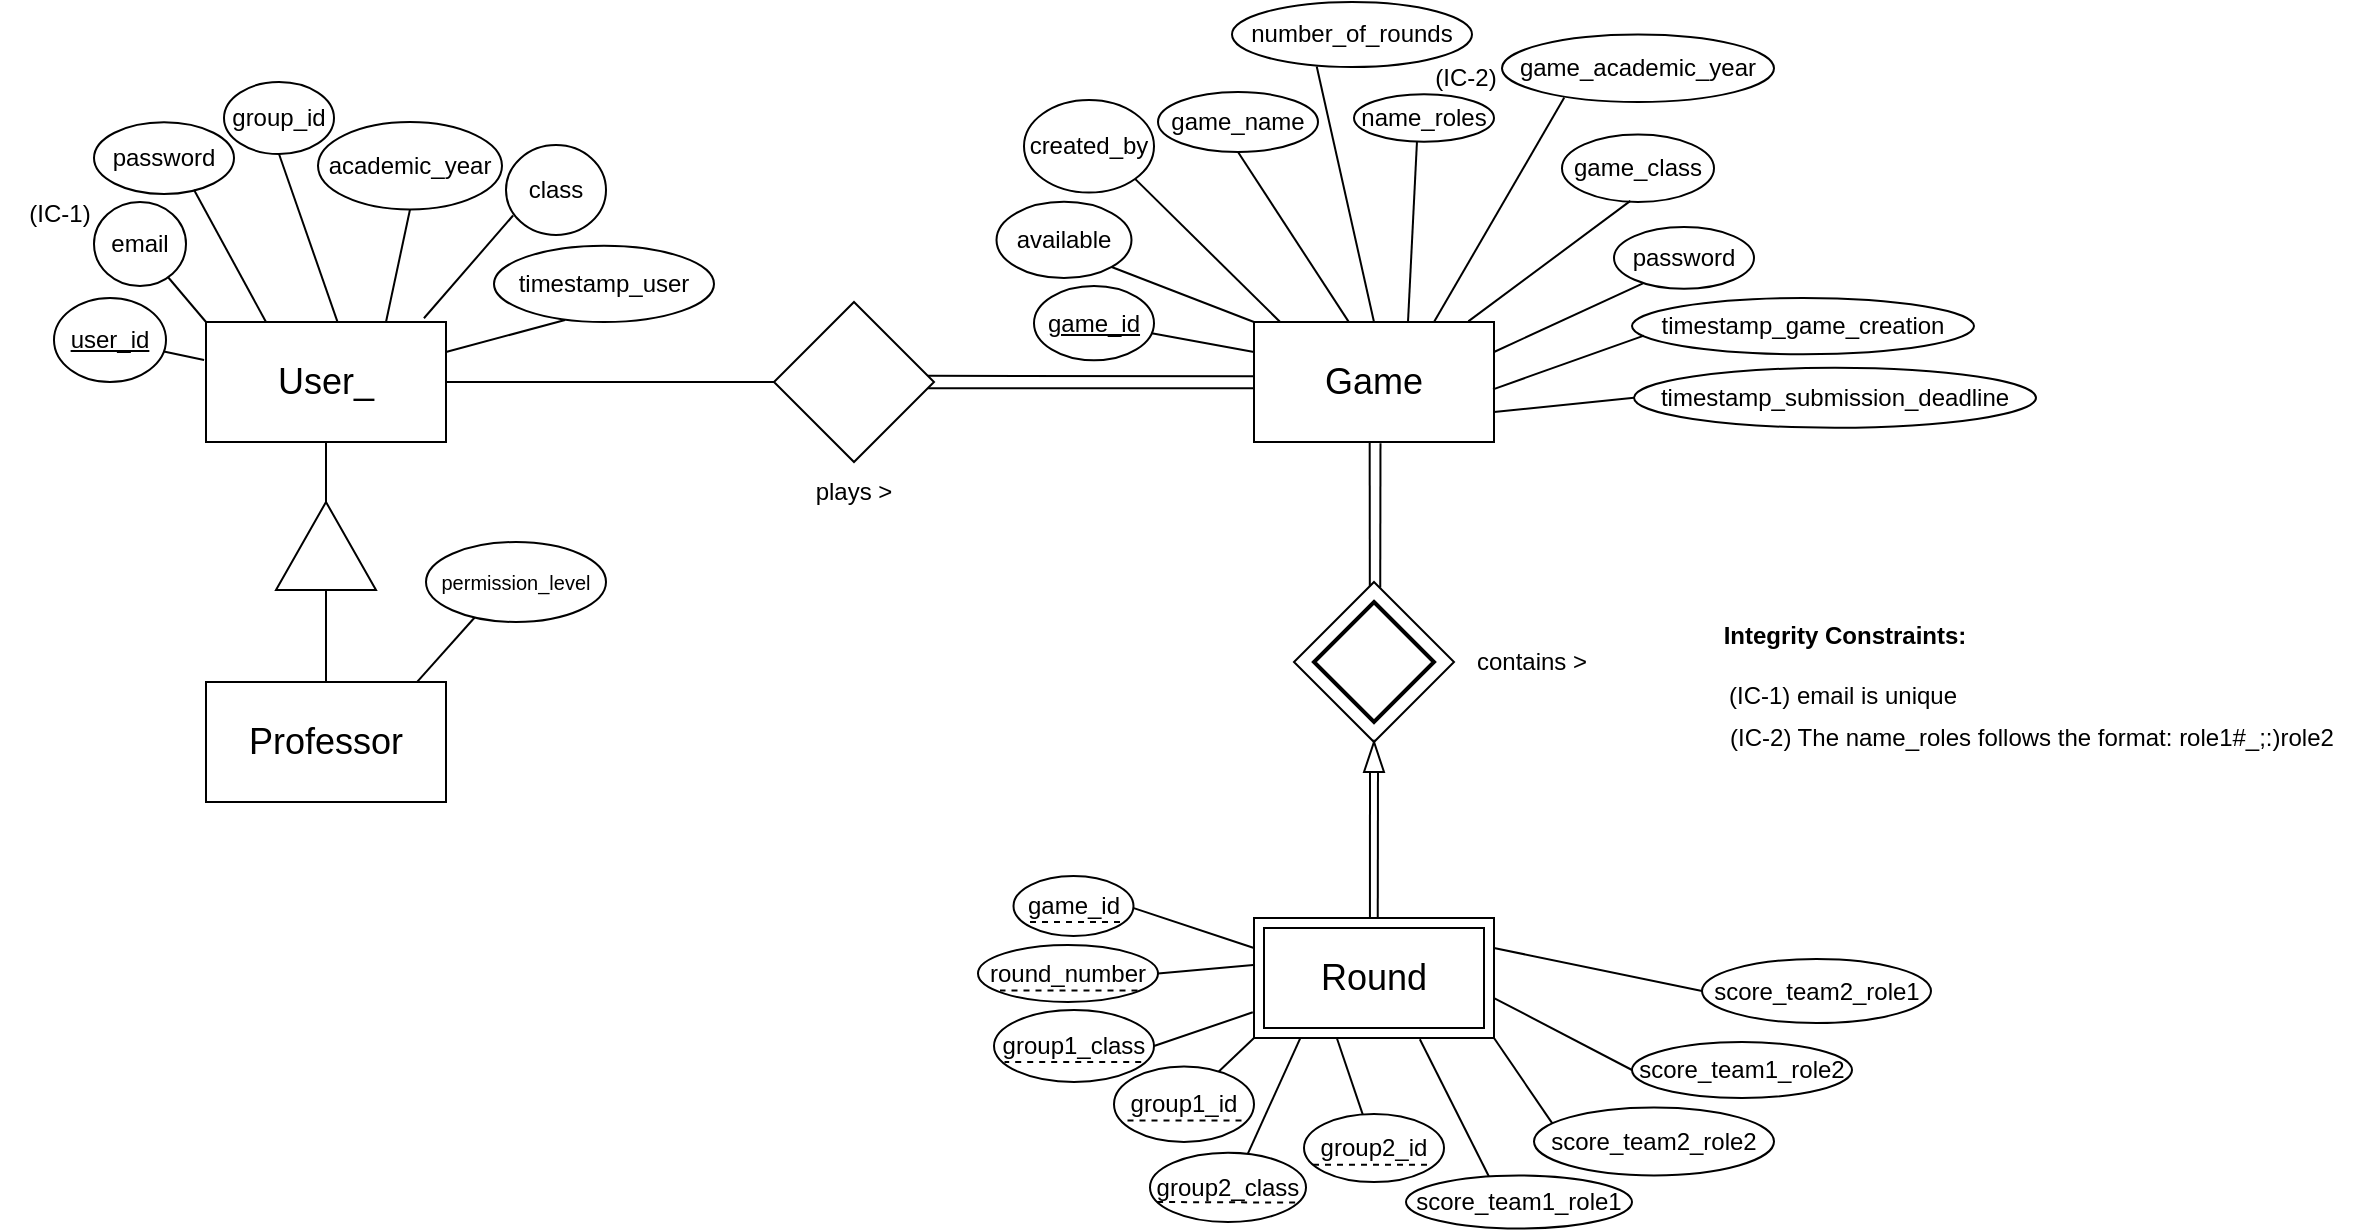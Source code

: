 <mxfile version="26.0.5">
  <diagram name="Page-1" id="LSEg3EpEl5tJXPGkTr6A">
    <mxGraphModel dx="1395" dy="1784" grid="1" gridSize="10" guides="1" tooltips="1" connect="1" arrows="1" fold="1" page="1" pageScale="1" pageWidth="827" pageHeight="1169" math="0" shadow="0">
      <root>
        <mxCell id="0" />
        <mxCell id="1" parent="0" />
        <mxCell id="KEBvnTViSRa0IrhKISGH-2" value="Professor" style="rounded=0;whiteSpace=wrap;html=1;fontSize=18;" parent="1" vertex="1">
          <mxGeometry x="226" y="80" width="120" height="60" as="geometry" />
        </mxCell>
        <mxCell id="KEBvnTViSRa0IrhKISGH-3" value="User_" style="rounded=0;whiteSpace=wrap;html=1;fontSize=18;" parent="1" vertex="1">
          <mxGeometry x="226" y="-100" width="120" height="60" as="geometry" />
        </mxCell>
        <mxCell id="KEBvnTViSRa0IrhKISGH-5" value="Game" style="rounded=0;whiteSpace=wrap;html=1;fontSize=18;" parent="1" vertex="1">
          <mxGeometry x="750" y="-100" width="120" height="60" as="geometry" />
        </mxCell>
        <mxCell id="KEBvnTViSRa0IrhKISGH-14" value="class" style="ellipse;whiteSpace=wrap;html=1;" parent="1" vertex="1">
          <mxGeometry x="376" y="-188.5" width="50" height="45" as="geometry" />
        </mxCell>
        <mxCell id="KEBvnTViSRa0IrhKISGH-16" value="" style="endArrow=none;html=1;rounded=0;exitX=1;exitY=0.5;exitDx=0;exitDy=0;entryX=0;entryY=0.5;entryDx=0;entryDy=0;" parent="1" source="KEBvnTViSRa0IrhKISGH-3" target="1a8eKbtsdFFPZXMQkyjr-9" edge="1">
          <mxGeometry width="50" height="50" relative="1" as="geometry">
            <mxPoint x="426" y="170" as="sourcePoint" />
            <mxPoint x="486" y="-70" as="targetPoint" />
          </mxGeometry>
        </mxCell>
        <mxCell id="KEBvnTViSRa0IrhKISGH-17" value="" style="endArrow=none;html=1;rounded=0;exitX=-0.002;exitY=0.452;exitDx=0;exitDy=0;entryX=0.961;entryY=0.461;entryDx=0;entryDy=0;entryPerimeter=0;exitPerimeter=0;" parent="1" source="KEBvnTViSRa0IrhKISGH-5" target="1a8eKbtsdFFPZXMQkyjr-9" edge="1">
          <mxGeometry width="50" height="50" relative="1" as="geometry">
            <mxPoint x="510" y="129" as="sourcePoint" />
            <mxPoint x="636.88" y="-73.18" as="targetPoint" />
          </mxGeometry>
        </mxCell>
        <mxCell id="KEBvnTViSRa0IrhKISGH-19" value="" style="rhombus;whiteSpace=wrap;html=1;" parent="1" vertex="1">
          <mxGeometry x="770" y="30" width="80" height="80" as="geometry" />
        </mxCell>
        <mxCell id="KEBvnTViSRa0IrhKISGH-20" value="" style="endArrow=none;html=1;rounded=0;entryX=0.482;entryY=1.006;entryDx=0;entryDy=0;entryPerimeter=0;exitX=0.474;exitY=0.027;exitDx=0;exitDy=0;exitPerimeter=0;" parent="1" source="KEBvnTViSRa0IrhKISGH-19" target="KEBvnTViSRa0IrhKISGH-5" edge="1">
          <mxGeometry width="50" height="50" relative="1" as="geometry">
            <mxPoint x="808" y="30" as="sourcePoint" />
            <mxPoint x="740" y="250" as="targetPoint" />
          </mxGeometry>
        </mxCell>
        <mxCell id="KEBvnTViSRa0IrhKISGH-21" value="" style="endArrow=none;html=1;rounded=0;exitX=0.483;exitY=-0.001;exitDx=0;exitDy=0;exitPerimeter=0;" parent="1" source="KEBvnTViSRa0IrhKISGH-81" edge="1">
          <mxGeometry width="50" height="50" relative="1" as="geometry">
            <mxPoint x="807.72" y="180.3" as="sourcePoint" />
            <mxPoint x="808" y="120" as="targetPoint" />
          </mxGeometry>
        </mxCell>
        <mxCell id="KEBvnTViSRa0IrhKISGH-25" value="&lt;u&gt;user_id&lt;/u&gt;" style="ellipse;whiteSpace=wrap;html=1;" parent="1" vertex="1">
          <mxGeometry x="150" y="-112" width="56" height="42" as="geometry" />
        </mxCell>
        <mxCell id="KEBvnTViSRa0IrhKISGH-26" value="timestamp_user" style="ellipse;whiteSpace=wrap;html=1;" parent="1" vertex="1">
          <mxGeometry x="370" y="-138.12" width="110" height="38.12" as="geometry" />
        </mxCell>
        <mxCell id="KEBvnTViSRa0IrhKISGH-27" value="" style="triangle;whiteSpace=wrap;html=1;rotation=-90;" parent="1" vertex="1">
          <mxGeometry x="264" y="-13" width="44" height="50" as="geometry" />
        </mxCell>
        <mxCell id="KEBvnTViSRa0IrhKISGH-29" value="" style="endArrow=none;html=1;rounded=0;entryX=0.5;entryY=1;entryDx=0;entryDy=0;exitX=1;exitY=0.5;exitDx=0;exitDy=0;" parent="1" source="KEBvnTViSRa0IrhKISGH-27" target="KEBvnTViSRa0IrhKISGH-3" edge="1">
          <mxGeometry width="50" height="50" relative="1" as="geometry">
            <mxPoint x="476" y="290" as="sourcePoint" />
            <mxPoint x="526" y="240" as="targetPoint" />
          </mxGeometry>
        </mxCell>
        <mxCell id="KEBvnTViSRa0IrhKISGH-30" value="" style="endArrow=none;html=1;rounded=0;entryX=0.5;entryY=0;entryDx=0;entryDy=0;exitX=0;exitY=0.5;exitDx=0;exitDy=0;" parent="1" source="KEBvnTViSRa0IrhKISGH-27" target="KEBvnTViSRa0IrhKISGH-2" edge="1">
          <mxGeometry width="50" height="50" relative="1" as="geometry">
            <mxPoint x="296" as="sourcePoint" />
            <mxPoint x="296" y="-30" as="targetPoint" />
          </mxGeometry>
        </mxCell>
        <mxCell id="KEBvnTViSRa0IrhKISGH-31" value="academic_year" style="ellipse;whiteSpace=wrap;html=1;" parent="1" vertex="1">
          <mxGeometry x="282" y="-200" width="92" height="43.75" as="geometry" />
        </mxCell>
        <mxCell id="KEBvnTViSRa0IrhKISGH-32" value="" style="endArrow=none;html=1;rounded=0;exitX=0.878;exitY=0.003;exitDx=0;exitDy=0;entryX=0.274;entryY=0.934;entryDx=0;entryDy=0;entryPerimeter=0;exitPerimeter=0;" parent="1" source="KEBvnTViSRa0IrhKISGH-2" target="KEBvnTViSRa0IrhKISGH-34" edge="1">
          <mxGeometry width="50" height="50" relative="1" as="geometry">
            <mxPoint x="686" y="140" as="sourcePoint" />
            <mxPoint x="396" y="60" as="targetPoint" />
          </mxGeometry>
        </mxCell>
        <mxCell id="KEBvnTViSRa0IrhKISGH-34" value="&lt;font style=&quot;font-size: 10px;&quot;&gt;permission_level&lt;/font&gt;" style="ellipse;whiteSpace=wrap;html=1;" parent="1" vertex="1">
          <mxGeometry x="336" y="10" width="90" height="40" as="geometry" />
        </mxCell>
        <mxCell id="KEBvnTViSRa0IrhKISGH-41" value="&lt;u&gt;game_id&lt;/u&gt;" style="ellipse;whiteSpace=wrap;html=1;" parent="1" vertex="1">
          <mxGeometry x="640" y="-118" width="60" height="37.13" as="geometry" />
        </mxCell>
        <mxCell id="KEBvnTViSRa0IrhKISGH-46" value="round_number" style="ellipse;whiteSpace=wrap;html=1;" parent="1" vertex="1">
          <mxGeometry x="612" y="211.5" width="90" height="28.5" as="geometry" />
        </mxCell>
        <mxCell id="KEBvnTViSRa0IrhKISGH-47" value="game_name" style="ellipse;whiteSpace=wrap;html=1;" parent="1" vertex="1">
          <mxGeometry x="702" y="-215" width="80" height="30" as="geometry" />
        </mxCell>
        <mxCell id="KEBvnTViSRa0IrhKISGH-48" value="score_team2_role2" style="ellipse;whiteSpace=wrap;html=1;" parent="1" vertex="1">
          <mxGeometry x="890" y="292.7" width="120" height="34" as="geometry" />
        </mxCell>
        <mxCell id="KEBvnTViSRa0IrhKISGH-49" value="score_team1_role1" style="ellipse;whiteSpace=wrap;html=1;" parent="1" vertex="1">
          <mxGeometry x="826" y="326.7" width="113" height="26.6" as="geometry" />
        </mxCell>
        <mxCell id="KEBvnTViSRa0IrhKISGH-50" value="group1_class" style="ellipse;whiteSpace=wrap;html=1;" parent="1" vertex="1">
          <mxGeometry x="620" y="244" width="80" height="36" as="geometry" />
        </mxCell>
        <mxCell id="KEBvnTViSRa0IrhKISGH-51" value="group1_id" style="ellipse;whiteSpace=wrap;html=1;" parent="1" vertex="1">
          <mxGeometry x="680" y="272.2" width="70" height="37.8" as="geometry" />
        </mxCell>
        <mxCell id="KEBvnTViSRa0IrhKISGH-53" value="number_of_rounds" style="ellipse;whiteSpace=wrap;html=1;" parent="1" vertex="1">
          <mxGeometry x="739" y="-260" width="120" height="32.5" as="geometry" />
        </mxCell>
        <mxCell id="KEBvnTViSRa0IrhKISGH-55" value="email" style="ellipse;whiteSpace=wrap;html=1;" parent="1" vertex="1">
          <mxGeometry x="170" y="-160" width="46" height="42" as="geometry" />
        </mxCell>
        <mxCell id="KEBvnTViSRa0IrhKISGH-56" value="password" style="ellipse;whiteSpace=wrap;html=1;" parent="1" vertex="1">
          <mxGeometry x="170" y="-199.88" width="70" height="35.88" as="geometry" />
        </mxCell>
        <mxCell id="KEBvnTViSRa0IrhKISGH-57" value="" style="endArrow=none;html=1;rounded=0;entryX=0.963;entryY=0.539;entryDx=0;entryDy=0;entryPerimeter=0;exitX=-0.003;exitY=0.553;exitDx=0;exitDy=0;exitPerimeter=0;" parent="1" source="KEBvnTViSRa0IrhKISGH-5" target="1a8eKbtsdFFPZXMQkyjr-9" edge="1">
          <mxGeometry width="50" height="50" relative="1" as="geometry">
            <mxPoint x="750" y="-60" as="sourcePoint" />
            <mxPoint x="637.78" y="-67.54" as="targetPoint" />
          </mxGeometry>
        </mxCell>
        <mxCell id="KEBvnTViSRa0IrhKISGH-59" value="" style="endArrow=none;html=1;rounded=0;exitX=0.524;exitY=0.001;exitDx=0;exitDy=0;exitPerimeter=0;" parent="1" edge="1">
          <mxGeometry width="50" height="50" relative="1" as="geometry">
            <mxPoint x="811.88" y="198.06" as="sourcePoint" />
            <mxPoint x="812" y="120" as="targetPoint" />
          </mxGeometry>
        </mxCell>
        <mxCell id="KEBvnTViSRa0IrhKISGH-60" value="" style="endArrow=none;html=1;rounded=0;entryX=0.527;entryY=1.01;entryDx=0;entryDy=0;entryPerimeter=0;exitX=0.539;exitY=0.035;exitDx=0;exitDy=0;exitPerimeter=0;" parent="1" source="KEBvnTViSRa0IrhKISGH-19" target="KEBvnTViSRa0IrhKISGH-5" edge="1">
          <mxGeometry width="50" height="50" relative="1" as="geometry">
            <mxPoint x="813" y="30" as="sourcePoint" />
            <mxPoint x="830" y="110" as="targetPoint" />
          </mxGeometry>
        </mxCell>
        <mxCell id="KEBvnTViSRa0IrhKISGH-66" value="" style="endArrow=none;dashed=1;html=1;rounded=0;startSize=4;endSize=0;jumpSize=4;" parent="1" edge="1">
          <mxGeometry width="50" height="50" relative="1" as="geometry">
            <mxPoint x="743.75" y="299.2" as="sourcePoint" />
            <mxPoint x="686.25" y="299.2" as="targetPoint" />
          </mxGeometry>
        </mxCell>
        <mxCell id="KEBvnTViSRa0IrhKISGH-67" value="timestamp_game_creation" style="ellipse;whiteSpace=wrap;html=1;" parent="1" vertex="1">
          <mxGeometry x="939" y="-112" width="171" height="28.12" as="geometry" />
        </mxCell>
        <mxCell id="KEBvnTViSRa0IrhKISGH-69" value="" style="endArrow=none;html=1;rounded=0;entryX=-0.003;entryY=0.392;entryDx=0;entryDy=0;exitX=1;exitY=0.5;exitDx=0;exitDy=0;entryPerimeter=0;" parent="1" source="KEBvnTViSRa0IrhKISGH-46" edge="1" target="KEBvnTViSRa0IrhKISGH-81">
          <mxGeometry width="50" height="50" relative="1" as="geometry">
            <mxPoint x="700" y="235" as="sourcePoint" />
            <mxPoint x="750" y="243" as="targetPoint" />
          </mxGeometry>
        </mxCell>
        <mxCell id="KEBvnTViSRa0IrhKISGH-70" value="" style="endArrow=none;html=1;rounded=0;entryX=-0.005;entryY=0.786;entryDx=0;entryDy=0;entryPerimeter=0;exitX=1;exitY=0.5;exitDx=0;exitDy=0;" parent="1" source="KEBvnTViSRa0IrhKISGH-50" edge="1" target="KEBvnTViSRa0IrhKISGH-81">
          <mxGeometry width="50" height="50" relative="1" as="geometry">
            <mxPoint x="620" y="177" as="sourcePoint" />
            <mxPoint x="682.8" y="190.6" as="targetPoint" />
          </mxGeometry>
        </mxCell>
        <mxCell id="KEBvnTViSRa0IrhKISGH-71" value="" style="endArrow=none;html=1;rounded=0;entryX=0;entryY=1;entryDx=0;entryDy=0;" parent="1" source="KEBvnTViSRa0IrhKISGH-51" target="KEBvnTViSRa0IrhKISGH-81" edge="1">
          <mxGeometry width="50" height="50" relative="1" as="geometry">
            <mxPoint x="600" y="215.2" as="sourcePoint" />
            <mxPoint x="694.32" y="218.5" as="targetPoint" />
          </mxGeometry>
        </mxCell>
        <mxCell id="KEBvnTViSRa0IrhKISGH-72" value="" style="endArrow=none;html=1;rounded=0;entryX=0.691;entryY=1.01;entryDx=0;entryDy=0;entryPerimeter=0;exitX=0.367;exitY=0.021;exitDx=0;exitDy=0;exitPerimeter=0;" parent="1" source="KEBvnTViSRa0IrhKISGH-49" target="KEBvnTViSRa0IrhKISGH-81" edge="1">
          <mxGeometry width="50" height="50" relative="1" as="geometry">
            <mxPoint x="910" y="310" as="sourcePoint" />
            <mxPoint x="870" y="258" as="targetPoint" />
          </mxGeometry>
        </mxCell>
        <mxCell id="KEBvnTViSRa0IrhKISGH-73" value="" style="endArrow=none;html=1;rounded=0;entryX=1;entryY=1;entryDx=0;entryDy=0;exitX=0.077;exitY=0.238;exitDx=0;exitDy=0;exitPerimeter=0;" parent="1" source="KEBvnTViSRa0IrhKISGH-48" target="KEBvnTViSRa0IrhKISGH-81" edge="1">
          <mxGeometry width="50" height="50" relative="1" as="geometry">
            <mxPoint x="920" y="270" as="sourcePoint" />
            <mxPoint x="870.84" y="233.34" as="targetPoint" />
          </mxGeometry>
        </mxCell>
        <mxCell id="KEBvnTViSRa0IrhKISGH-74" value="" style="endArrow=none;html=1;rounded=0;entryX=1;entryY=0.25;entryDx=0;entryDy=0;exitX=0.323;exitY=0.974;exitDx=0;exitDy=0;exitPerimeter=0;" parent="1" source="KEBvnTViSRa0IrhKISGH-26" target="KEBvnTViSRa0IrhKISGH-3" edge="1">
          <mxGeometry width="50" height="50" relative="1" as="geometry">
            <mxPoint x="556" y="30" as="sourcePoint" />
            <mxPoint x="606" y="-20" as="targetPoint" />
          </mxGeometry>
        </mxCell>
        <mxCell id="KEBvnTViSRa0IrhKISGH-76" value="" style="endArrow=none;html=1;rounded=0;entryX=0.908;entryY=-0.031;entryDx=0;entryDy=0;exitX=0.071;exitY=0.783;exitDx=0;exitDy=0;exitPerimeter=0;entryPerimeter=0;" parent="1" source="KEBvnTViSRa0IrhKISGH-14" target="KEBvnTViSRa0IrhKISGH-3" edge="1">
          <mxGeometry width="50" height="50" relative="1" as="geometry">
            <mxPoint x="411" y="-93" as="sourcePoint" />
            <mxPoint x="356" y="-75" as="targetPoint" />
          </mxGeometry>
        </mxCell>
        <mxCell id="KEBvnTViSRa0IrhKISGH-77" value="" style="endArrow=none;html=1;rounded=0;entryX=0.75;entryY=0;entryDx=0;entryDy=0;exitX=0.5;exitY=1;exitDx=0;exitDy=0;" parent="1" source="KEBvnTViSRa0IrhKISGH-31" target="KEBvnTViSRa0IrhKISGH-3" edge="1">
          <mxGeometry width="50" height="50" relative="1" as="geometry">
            <mxPoint x="421" y="-83" as="sourcePoint" />
            <mxPoint x="366" y="-65" as="targetPoint" />
          </mxGeometry>
        </mxCell>
        <mxCell id="KEBvnTViSRa0IrhKISGH-78" value="" style="endArrow=none;html=1;rounded=0;entryX=0.25;entryY=0;entryDx=0;entryDy=0;exitX=0.714;exitY=0.941;exitDx=0;exitDy=0;exitPerimeter=0;" parent="1" source="KEBvnTViSRa0IrhKISGH-56" target="KEBvnTViSRa0IrhKISGH-3" edge="1">
          <mxGeometry width="50" height="50" relative="1" as="geometry">
            <mxPoint x="296" y="-180" as="sourcePoint" />
            <mxPoint x="296" y="-90" as="targetPoint" />
          </mxGeometry>
        </mxCell>
        <mxCell id="KEBvnTViSRa0IrhKISGH-79" value="" style="endArrow=none;html=1;rounded=0;entryX=-0.008;entryY=0.317;entryDx=0;entryDy=0;entryPerimeter=0;" parent="1" source="KEBvnTViSRa0IrhKISGH-25" target="KEBvnTViSRa0IrhKISGH-3" edge="1">
          <mxGeometry width="50" height="50" relative="1" as="geometry">
            <mxPoint x="306" y="-170" as="sourcePoint" />
            <mxPoint x="306" y="-80" as="targetPoint" />
          </mxGeometry>
        </mxCell>
        <mxCell id="KEBvnTViSRa0IrhKISGH-80" value="" style="endArrow=none;html=1;rounded=0;entryX=0;entryY=0;entryDx=0;entryDy=0;" parent="1" source="KEBvnTViSRa0IrhKISGH-55" target="KEBvnTViSRa0IrhKISGH-3" edge="1">
          <mxGeometry width="50" height="50" relative="1" as="geometry">
            <mxPoint x="316" y="-160" as="sourcePoint" />
            <mxPoint x="316" y="-70" as="targetPoint" />
          </mxGeometry>
        </mxCell>
        <mxCell id="KEBvnTViSRa0IrhKISGH-81" value="Round" style="shape=ext;margin=3;double=1;whiteSpace=wrap;html=1;align=center;fontSize=18;" parent="1" vertex="1">
          <mxGeometry x="750" y="198" width="120" height="60" as="geometry" />
        </mxCell>
        <mxCell id="KEBvnTViSRa0IrhKISGH-85" value="" style="endArrow=none;html=1;rounded=0;entryX=0;entryY=0.25;entryDx=0;entryDy=0;" parent="1" source="KEBvnTViSRa0IrhKISGH-41" target="KEBvnTViSRa0IrhKISGH-5" edge="1">
          <mxGeometry width="50" height="50" relative="1" as="geometry">
            <mxPoint x="780" y="-60" as="sourcePoint" />
            <mxPoint x="830" y="-110" as="targetPoint" />
          </mxGeometry>
        </mxCell>
        <mxCell id="KEBvnTViSRa0IrhKISGH-87" value="" style="endArrow=none;html=1;rounded=0;entryX=0.394;entryY=-0.003;entryDx=0;entryDy=0;entryPerimeter=0;exitX=0.5;exitY=1;exitDx=0;exitDy=0;" parent="1" source="KEBvnTViSRa0IrhKISGH-47" target="KEBvnTViSRa0IrhKISGH-5" edge="1">
          <mxGeometry width="50" height="50" relative="1" as="geometry">
            <mxPoint x="733" y="-103" as="sourcePoint" />
            <mxPoint x="760" y="-90" as="targetPoint" />
          </mxGeometry>
        </mxCell>
        <mxCell id="KEBvnTViSRa0IrhKISGH-88" value="" style="endArrow=none;html=1;rounded=0;exitX=0.353;exitY=0.991;exitDx=0;exitDy=0;entryX=0.5;entryY=0;entryDx=0;entryDy=0;exitPerimeter=0;" parent="1" source="KEBvnTViSRa0IrhKISGH-53" target="KEBvnTViSRa0IrhKISGH-5" edge="1">
          <mxGeometry width="50" height="50" relative="1" as="geometry">
            <mxPoint x="743" y="-93" as="sourcePoint" />
            <mxPoint x="830" y="-130.667" as="targetPoint" />
          </mxGeometry>
        </mxCell>
        <mxCell id="KEBvnTViSRa0IrhKISGH-89" value="" style="endArrow=none;html=1;rounded=0;entryX=0.996;entryY=0.561;entryDx=0;entryDy=0;entryPerimeter=0;exitX=0.035;exitY=0.668;exitDx=0;exitDy=0;exitPerimeter=0;" parent="1" source="KEBvnTViSRa0IrhKISGH-67" target="KEBvnTViSRa0IrhKISGH-5" edge="1">
          <mxGeometry width="50" height="50" relative="1" as="geometry">
            <mxPoint x="952.235" y="-111.838" as="sourcePoint" />
            <mxPoint x="869.72" y="-87.82" as="targetPoint" />
          </mxGeometry>
        </mxCell>
        <mxCell id="1a8eKbtsdFFPZXMQkyjr-1" value="(IC-1)" style="text;html=1;align=center;verticalAlign=middle;whiteSpace=wrap;rounded=0;" parent="1" vertex="1">
          <mxGeometry x="123" y="-169" width="60" height="30" as="geometry" />
        </mxCell>
        <mxCell id="1a8eKbtsdFFPZXMQkyjr-2" value="&lt;div&gt;Integrity Constraints:&lt;/div&gt;" style="text;html=1;align=center;verticalAlign=middle;resizable=0;points=[];autosize=1;strokeColor=none;fillColor=none;fontStyle=1" parent="1" vertex="1">
          <mxGeometry x="980" y="42" width="130" height="30" as="geometry" />
        </mxCell>
        <mxCell id="1a8eKbtsdFFPZXMQkyjr-6" value="plays &amp;gt;" style="text;html=1;align=center;verticalAlign=middle;whiteSpace=wrap;rounded=0;" parent="1" vertex="1">
          <mxGeometry x="520" y="-30" width="60" height="30" as="geometry" />
        </mxCell>
        <mxCell id="1a8eKbtsdFFPZXMQkyjr-7" value="contains &amp;gt;" style="text;html=1;align=center;verticalAlign=middle;whiteSpace=wrap;rounded=0;" parent="1" vertex="1">
          <mxGeometry x="859" y="55" width="60" height="30" as="geometry" />
        </mxCell>
        <mxCell id="1a8eKbtsdFFPZXMQkyjr-8" value="" style="strokeWidth=2;html=1;shape=mxgraph.flowchart.decision;whiteSpace=wrap;" parent="1" vertex="1">
          <mxGeometry x="780" y="40" width="60" height="60" as="geometry" />
        </mxCell>
        <mxCell id="1a8eKbtsdFFPZXMQkyjr-9" value="" style="rhombus;whiteSpace=wrap;html=1;" parent="1" vertex="1">
          <mxGeometry x="510" y="-110" width="80" height="80" as="geometry" />
        </mxCell>
        <mxCell id="1a8eKbtsdFFPZXMQkyjr-11" value="" style="triangle;whiteSpace=wrap;html=1;rotation=-90;" parent="1" vertex="1">
          <mxGeometry x="802.5" y="112.5" width="15" height="10" as="geometry" />
        </mxCell>
        <mxCell id="1a8eKbtsdFFPZXMQkyjr-17" value="&lt;div&gt;&lt;span style=&quot;background-color: initial;&quot;&gt;(IC-1) email is unique&lt;/span&gt;&lt;/div&gt;" style="text;html=1;align=center;verticalAlign=middle;resizable=0;points=[];autosize=1;strokeColor=none;fillColor=none;" parent="1" vertex="1">
          <mxGeometry x="974" y="72" width="140" height="30" as="geometry" />
        </mxCell>
        <mxCell id="4MLdNJm40MoZHTAZpqg6-1" value="" style="endArrow=none;dashed=1;html=1;rounded=0;startSize=4;endSize=0;jumpSize=4;exitX=0.92;exitY=0.723;exitDx=0;exitDy=0;exitPerimeter=0;" parent="1" edge="1" source="KEBvnTViSRa0IrhKISGH-50">
          <mxGeometry width="50" height="50" relative="1" as="geometry">
            <mxPoint x="682.75" y="270" as="sourcePoint" />
            <mxPoint x="625.25" y="270" as="targetPoint" />
          </mxGeometry>
        </mxCell>
        <mxCell id="TCj8vwOEYVdi2FSvWI34-1" value="name_roles" style="ellipse;whiteSpace=wrap;html=1;" parent="1" vertex="1">
          <mxGeometry x="800" y="-213.87" width="70" height="23.75" as="geometry" />
        </mxCell>
        <mxCell id="TCj8vwOEYVdi2FSvWI34-2" value="" style="endArrow=none;html=1;rounded=0;entryX=0.967;entryY=-0.013;entryDx=0;entryDy=0;exitX=0.45;exitY=0.984;exitDx=0;exitDy=0;entryPerimeter=0;exitPerimeter=0;" parent="1" source="TCj8vwOEYVdi2FSvWI34-1" edge="1">
          <mxGeometry width="50" height="50" relative="1" as="geometry">
            <mxPoint x="838.56" y="-108.82" as="sourcePoint" />
            <mxPoint x="827" y="-100.0" as="targetPoint" />
          </mxGeometry>
        </mxCell>
        <mxCell id="fMPy9mfBFGrcauoXWkiR-1" value="password" style="ellipse;whiteSpace=wrap;html=1;" parent="1" vertex="1">
          <mxGeometry x="930" y="-147.5" width="70" height="30.88" as="geometry" />
        </mxCell>
        <mxCell id="fMPy9mfBFGrcauoXWkiR-2" value="" style="endArrow=none;html=1;rounded=0;entryX=1;entryY=0.25;entryDx=0;entryDy=0;exitX=0.207;exitY=0.913;exitDx=0;exitDy=0;exitPerimeter=0;" parent="1" source="fMPy9mfBFGrcauoXWkiR-1" target="KEBvnTViSRa0IrhKISGH-5" edge="1">
          <mxGeometry width="50" height="50" relative="1" as="geometry">
            <mxPoint x="999" y="-135" as="sourcePoint" />
            <mxPoint x="919" y="-100" as="targetPoint" />
          </mxGeometry>
        </mxCell>
        <mxCell id="fMPy9mfBFGrcauoXWkiR-3" value="created_by" style="ellipse;whiteSpace=wrap;html=1;" parent="1" vertex="1">
          <mxGeometry x="635" y="-211" width="65" height="46.25" as="geometry" />
        </mxCell>
        <mxCell id="fMPy9mfBFGrcauoXWkiR-4" value="" style="endArrow=none;html=1;rounded=0;entryX=0.109;entryY=0;entryDx=0;entryDy=0;entryPerimeter=0;exitX=1;exitY=1;exitDx=0;exitDy=0;" parent="1" source="fMPy9mfBFGrcauoXWkiR-3" target="KEBvnTViSRa0IrhKISGH-5" edge="1">
          <mxGeometry width="50" height="50" relative="1" as="geometry">
            <mxPoint x="730" y="-136" as="sourcePoint" />
            <mxPoint x="735" y="-110" as="targetPoint" />
          </mxGeometry>
        </mxCell>
        <mxCell id="fMPy9mfBFGrcauoXWkiR-5" value="timestamp_submission_deadline" style="ellipse;whiteSpace=wrap;html=1;" parent="1" vertex="1">
          <mxGeometry x="940" y="-77.13" width="201" height="30" as="geometry" />
        </mxCell>
        <mxCell id="fMPy9mfBFGrcauoXWkiR-7" value="" style="endArrow=none;html=1;rounded=0;entryX=1;entryY=0.75;entryDx=0;entryDy=0;exitX=0;exitY=0.5;exitDx=0;exitDy=0;" parent="1" source="fMPy9mfBFGrcauoXWkiR-5" target="KEBvnTViSRa0IrhKISGH-5" edge="1">
          <mxGeometry width="50" height="50" relative="1" as="geometry">
            <mxPoint x="929.88" y="-59.13" as="sourcePoint" />
            <mxPoint x="870" y="-47.13" as="targetPoint" />
          </mxGeometry>
        </mxCell>
        <mxCell id="DbH7qJElpv-1IMqp84G7-1" value="group_id" style="ellipse;whiteSpace=wrap;html=1;" parent="1" vertex="1">
          <mxGeometry x="235" y="-220" width="55" height="36" as="geometry" />
        </mxCell>
        <mxCell id="DbH7qJElpv-1IMqp84G7-2" value="" style="endArrow=none;html=1;rounded=0;entryX=0.549;entryY=0.005;entryDx=0;entryDy=0;exitX=0.5;exitY=1;exitDx=0;exitDy=0;entryPerimeter=0;" parent="1" source="DbH7qJElpv-1IMqp84G7-1" target="KEBvnTViSRa0IrhKISGH-3" edge="1">
          <mxGeometry width="50" height="50" relative="1" as="geometry">
            <mxPoint x="421" y="-83" as="sourcePoint" />
            <mxPoint x="345" y="-92" as="targetPoint" />
          </mxGeometry>
        </mxCell>
        <mxCell id="oVsu0AF37vTBY9eFmllo-3" value="available" style="ellipse;whiteSpace=wrap;html=1;" parent="1" vertex="1">
          <mxGeometry x="621.25" y="-160.07" width="67.5" height="38.13" as="geometry" />
        </mxCell>
        <mxCell id="oVsu0AF37vTBY9eFmllo-5" value="" style="endArrow=none;html=1;rounded=0;entryX=0;entryY=0;entryDx=0;entryDy=0;exitX=1;exitY=1;exitDx=0;exitDy=0;" parent="1" source="oVsu0AF37vTBY9eFmllo-3" target="KEBvnTViSRa0IrhKISGH-5" edge="1">
          <mxGeometry width="50" height="50" relative="1" as="geometry">
            <mxPoint x="699" y="-127.13" as="sourcePoint" />
            <mxPoint x="750" y="-118.13" as="targetPoint" />
          </mxGeometry>
        </mxCell>
        <mxCell id="2ji4lTm6Wt5X4QjzoMIL-1" value="game_academic_year" style="ellipse;whiteSpace=wrap;html=1;" parent="1" vertex="1">
          <mxGeometry x="874" y="-243.75" width="136" height="33.75" as="geometry" />
        </mxCell>
        <mxCell id="2ji4lTm6Wt5X4QjzoMIL-2" value="" style="endArrow=none;html=1;rounded=0;entryX=0.75;entryY=0;entryDx=0;entryDy=0;exitX=0.229;exitY=0.935;exitDx=0;exitDy=0;exitPerimeter=0;" parent="1" source="2ji4lTm6Wt5X4QjzoMIL-1" target="KEBvnTViSRa0IrhKISGH-5" edge="1">
          <mxGeometry width="50" height="50" relative="1" as="geometry">
            <mxPoint x="892.56" y="-133.83" as="sourcePoint" />
            <mxPoint x="881" y="-125.01" as="targetPoint" />
          </mxGeometry>
        </mxCell>
        <mxCell id="2ji4lTm6Wt5X4QjzoMIL-3" value="game_class" style="ellipse;whiteSpace=wrap;html=1;" parent="1" vertex="1">
          <mxGeometry x="904" y="-193.75" width="76" height="33.75" as="geometry" />
        </mxCell>
        <mxCell id="2ji4lTm6Wt5X4QjzoMIL-4" value="" style="endArrow=none;html=1;rounded=0;entryX=0.893;entryY=-0.005;entryDx=0;entryDy=0;exitX=0.45;exitY=0.984;exitDx=0;exitDy=0;entryPerimeter=0;exitPerimeter=0;" parent="1" source="2ji4lTm6Wt5X4QjzoMIL-3" target="KEBvnTViSRa0IrhKISGH-5" edge="1">
          <mxGeometry width="50" height="50" relative="1" as="geometry">
            <mxPoint x="902.56" y="-123.83" as="sourcePoint" />
            <mxPoint x="891" y="-115.01" as="targetPoint" />
          </mxGeometry>
        </mxCell>
        <mxCell id="Dou8nJwr5qpGfL5kFJxq-1" value="game_id" style="ellipse;whiteSpace=wrap;html=1;" vertex="1" parent="1">
          <mxGeometry x="629.75" y="177" width="60" height="30" as="geometry" />
        </mxCell>
        <mxCell id="Dou8nJwr5qpGfL5kFJxq-2" value="" style="endArrow=none;html=1;rounded=0;entryX=0;entryY=0.25;entryDx=0;entryDy=0;exitX=0.996;exitY=0.531;exitDx=0;exitDy=0;exitPerimeter=0;" edge="1" parent="1" source="Dou8nJwr5qpGfL5kFJxq-1" target="KEBvnTViSRa0IrhKISGH-81">
          <mxGeometry width="50" height="50" relative="1" as="geometry">
            <mxPoint x="700" y="210" as="sourcePoint" />
            <mxPoint x="725" y="181" as="targetPoint" />
          </mxGeometry>
        </mxCell>
        <mxCell id="Dou8nJwr5qpGfL5kFJxq-9" value="group2_class" style="ellipse;whiteSpace=wrap;html=1;" vertex="1" parent="1">
          <mxGeometry x="698" y="315.4" width="78" height="34.6" as="geometry" />
        </mxCell>
        <mxCell id="Dou8nJwr5qpGfL5kFJxq-10" value="group2_id" style="ellipse;whiteSpace=wrap;html=1;" vertex="1" parent="1">
          <mxGeometry x="775" y="296" width="70" height="34" as="geometry" />
        </mxCell>
        <mxCell id="Dou8nJwr5qpGfL5kFJxq-11" value="" style="endArrow=none;dashed=1;html=1;rounded=0;startSize=4;endSize=0;jumpSize=4;" edge="1" parent="1">
          <mxGeometry width="50" height="50" relative="1" as="geometry">
            <mxPoint x="836.5" y="321.4" as="sourcePoint" />
            <mxPoint x="779" y="321.4" as="targetPoint" />
          </mxGeometry>
        </mxCell>
        <mxCell id="Dou8nJwr5qpGfL5kFJxq-12" value="" style="endArrow=none;html=1;rounded=0;entryX=0.192;entryY=1.005;entryDx=0;entryDy=0;entryPerimeter=0;exitX=0.626;exitY=0.018;exitDx=0;exitDy=0;exitPerimeter=0;" edge="1" parent="1" source="Dou8nJwr5qpGfL5kFJxq-9" target="KEBvnTViSRa0IrhKISGH-81">
          <mxGeometry width="50" height="50" relative="1" as="geometry">
            <mxPoint x="744.12" y="309.88" as="sourcePoint" />
            <mxPoint x="775.8" y="257.0" as="targetPoint" />
          </mxGeometry>
        </mxCell>
        <mxCell id="Dou8nJwr5qpGfL5kFJxq-13" value="" style="endArrow=none;html=1;rounded=0;entryX=0.344;entryY=0.994;entryDx=0;entryDy=0;entryPerimeter=0;" edge="1" parent="1" source="Dou8nJwr5qpGfL5kFJxq-10" target="KEBvnTViSRa0IrhKISGH-81">
          <mxGeometry width="50" height="50" relative="1" as="geometry">
            <mxPoint x="720" y="254.4" as="sourcePoint" />
            <mxPoint x="814" y="257.4" as="targetPoint" />
          </mxGeometry>
        </mxCell>
        <mxCell id="Dou8nJwr5qpGfL5kFJxq-14" value="" style="endArrow=none;dashed=1;html=1;rounded=0;startSize=4;endSize=0;jumpSize=4;exitX=0.943;exitY=0.671;exitDx=0;exitDy=0;exitPerimeter=0;" edge="1" parent="1">
          <mxGeometry width="50" height="50" relative="1" as="geometry">
            <mxPoint x="770.554" y="340.292" as="sourcePoint" />
            <mxPoint x="701" y="340" as="targetPoint" />
          </mxGeometry>
        </mxCell>
        <mxCell id="Dou8nJwr5qpGfL5kFJxq-16" value="score_team1_role2" style="ellipse;whiteSpace=wrap;html=1;" vertex="1" parent="1">
          <mxGeometry x="939" y="260" width="110" height="28" as="geometry" />
        </mxCell>
        <mxCell id="Dou8nJwr5qpGfL5kFJxq-17" value="" style="endArrow=none;html=1;rounded=0;entryX=1;entryY=0.667;entryDx=0;entryDy=0;entryPerimeter=0;exitX=0;exitY=0.5;exitDx=0;exitDy=0;" edge="1" parent="1" source="Dou8nJwr5qpGfL5kFJxq-16" target="KEBvnTViSRa0IrhKISGH-81">
          <mxGeometry width="50" height="50" relative="1" as="geometry">
            <mxPoint x="1101" y="320" as="sourcePoint" />
            <mxPoint x="1040" y="268" as="targetPoint" />
          </mxGeometry>
        </mxCell>
        <mxCell id="Dou8nJwr5qpGfL5kFJxq-18" value="score_team2_role1" style="ellipse;whiteSpace=wrap;html=1;" vertex="1" parent="1">
          <mxGeometry x="974" y="218.5" width="114.5" height="32" as="geometry" />
        </mxCell>
        <mxCell id="Dou8nJwr5qpGfL5kFJxq-19" value="" style="endArrow=none;html=1;rounded=0;entryX=1;entryY=0.25;entryDx=0;entryDy=0;exitX=0;exitY=0.5;exitDx=0;exitDy=0;" edge="1" parent="1" source="Dou8nJwr5qpGfL5kFJxq-18" target="KEBvnTViSRa0IrhKISGH-81">
          <mxGeometry width="50" height="50" relative="1" as="geometry">
            <mxPoint x="1121" y="218" as="sourcePoint" />
            <mxPoint x="1060" y="166" as="targetPoint" />
          </mxGeometry>
        </mxCell>
        <mxCell id="Dou8nJwr5qpGfL5kFJxq-20" value="" style="endArrow=none;dashed=1;html=1;rounded=0;" edge="1" parent="1">
          <mxGeometry width="50" height="50" relative="1" as="geometry">
            <mxPoint x="683" y="200" as="sourcePoint" />
            <mxPoint x="638" y="200" as="targetPoint" />
          </mxGeometry>
        </mxCell>
        <mxCell id="Dou8nJwr5qpGfL5kFJxq-23" value="(IC-2) The name_roles follows the format: role1#_;:)role2" style="text;html=1;align=center;verticalAlign=middle;whiteSpace=wrap;rounded=0;" vertex="1" parent="1">
          <mxGeometry x="973" y="92.5" width="332" height="30" as="geometry" />
        </mxCell>
        <mxCell id="Dou8nJwr5qpGfL5kFJxq-24" value="(IC-2)" style="text;html=1;align=center;verticalAlign=middle;whiteSpace=wrap;rounded=0;" vertex="1" parent="1">
          <mxGeometry x="826" y="-237" width="60" height="30" as="geometry" />
        </mxCell>
        <mxCell id="Dou8nJwr5qpGfL5kFJxq-25" value="" style="endArrow=none;dashed=1;html=1;rounded=0;startSize=4;endSize=0;jumpSize=4;exitX=0.92;exitY=0.723;exitDx=0;exitDy=0;exitPerimeter=0;" edge="1" parent="1">
          <mxGeometry width="50" height="50" relative="1" as="geometry">
            <mxPoint x="691.75" y="234.27" as="sourcePoint" />
            <mxPoint x="623" y="234.27" as="targetPoint" />
          </mxGeometry>
        </mxCell>
      </root>
    </mxGraphModel>
  </diagram>
</mxfile>
